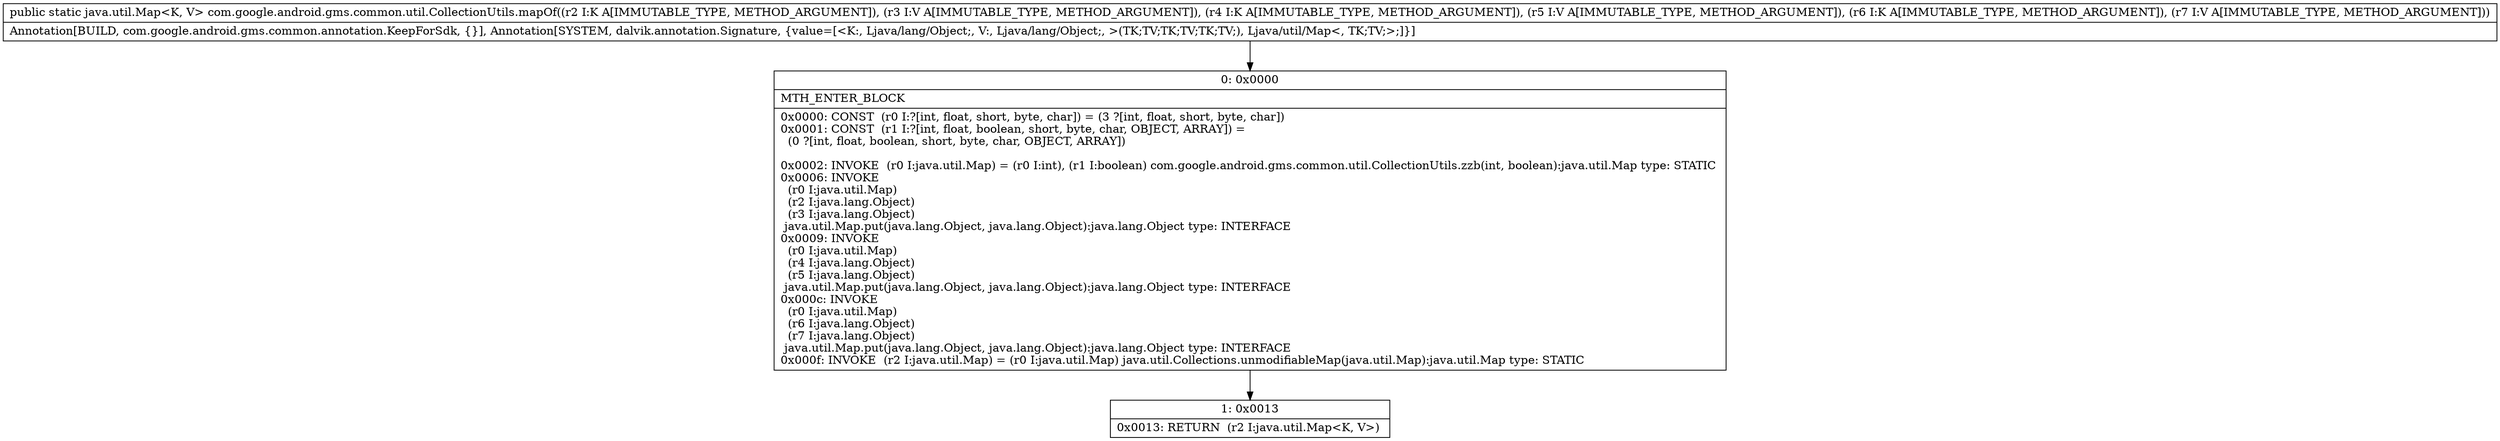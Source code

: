 digraph "CFG forcom.google.android.gms.common.util.CollectionUtils.mapOf(Ljava\/lang\/Object;Ljava\/lang\/Object;Ljava\/lang\/Object;Ljava\/lang\/Object;Ljava\/lang\/Object;Ljava\/lang\/Object;)Ljava\/util\/Map;" {
Node_0 [shape=record,label="{0\:\ 0x0000|MTH_ENTER_BLOCK\l|0x0000: CONST  (r0 I:?[int, float, short, byte, char]) = (3 ?[int, float, short, byte, char]) \l0x0001: CONST  (r1 I:?[int, float, boolean, short, byte, char, OBJECT, ARRAY]) = \l  (0 ?[int, float, boolean, short, byte, char, OBJECT, ARRAY])\l \l0x0002: INVOKE  (r0 I:java.util.Map) = (r0 I:int), (r1 I:boolean) com.google.android.gms.common.util.CollectionUtils.zzb(int, boolean):java.util.Map type: STATIC \l0x0006: INVOKE  \l  (r0 I:java.util.Map)\l  (r2 I:java.lang.Object)\l  (r3 I:java.lang.Object)\l java.util.Map.put(java.lang.Object, java.lang.Object):java.lang.Object type: INTERFACE \l0x0009: INVOKE  \l  (r0 I:java.util.Map)\l  (r4 I:java.lang.Object)\l  (r5 I:java.lang.Object)\l java.util.Map.put(java.lang.Object, java.lang.Object):java.lang.Object type: INTERFACE \l0x000c: INVOKE  \l  (r0 I:java.util.Map)\l  (r6 I:java.lang.Object)\l  (r7 I:java.lang.Object)\l java.util.Map.put(java.lang.Object, java.lang.Object):java.lang.Object type: INTERFACE \l0x000f: INVOKE  (r2 I:java.util.Map) = (r0 I:java.util.Map) java.util.Collections.unmodifiableMap(java.util.Map):java.util.Map type: STATIC \l}"];
Node_1 [shape=record,label="{1\:\ 0x0013|0x0013: RETURN  (r2 I:java.util.Map\<K, V\>) \l}"];
MethodNode[shape=record,label="{public static java.util.Map\<K, V\> com.google.android.gms.common.util.CollectionUtils.mapOf((r2 I:K A[IMMUTABLE_TYPE, METHOD_ARGUMENT]), (r3 I:V A[IMMUTABLE_TYPE, METHOD_ARGUMENT]), (r4 I:K A[IMMUTABLE_TYPE, METHOD_ARGUMENT]), (r5 I:V A[IMMUTABLE_TYPE, METHOD_ARGUMENT]), (r6 I:K A[IMMUTABLE_TYPE, METHOD_ARGUMENT]), (r7 I:V A[IMMUTABLE_TYPE, METHOD_ARGUMENT]))  | Annotation[BUILD, com.google.android.gms.common.annotation.KeepForSdk, \{\}], Annotation[SYSTEM, dalvik.annotation.Signature, \{value=[\<K:, Ljava\/lang\/Object;, V:, Ljava\/lang\/Object;, \>(TK;TV;TK;TV;TK;TV;), Ljava\/util\/Map\<, TK;TV;\>;]\}]\l}"];
MethodNode -> Node_0;
Node_0 -> Node_1;
}

